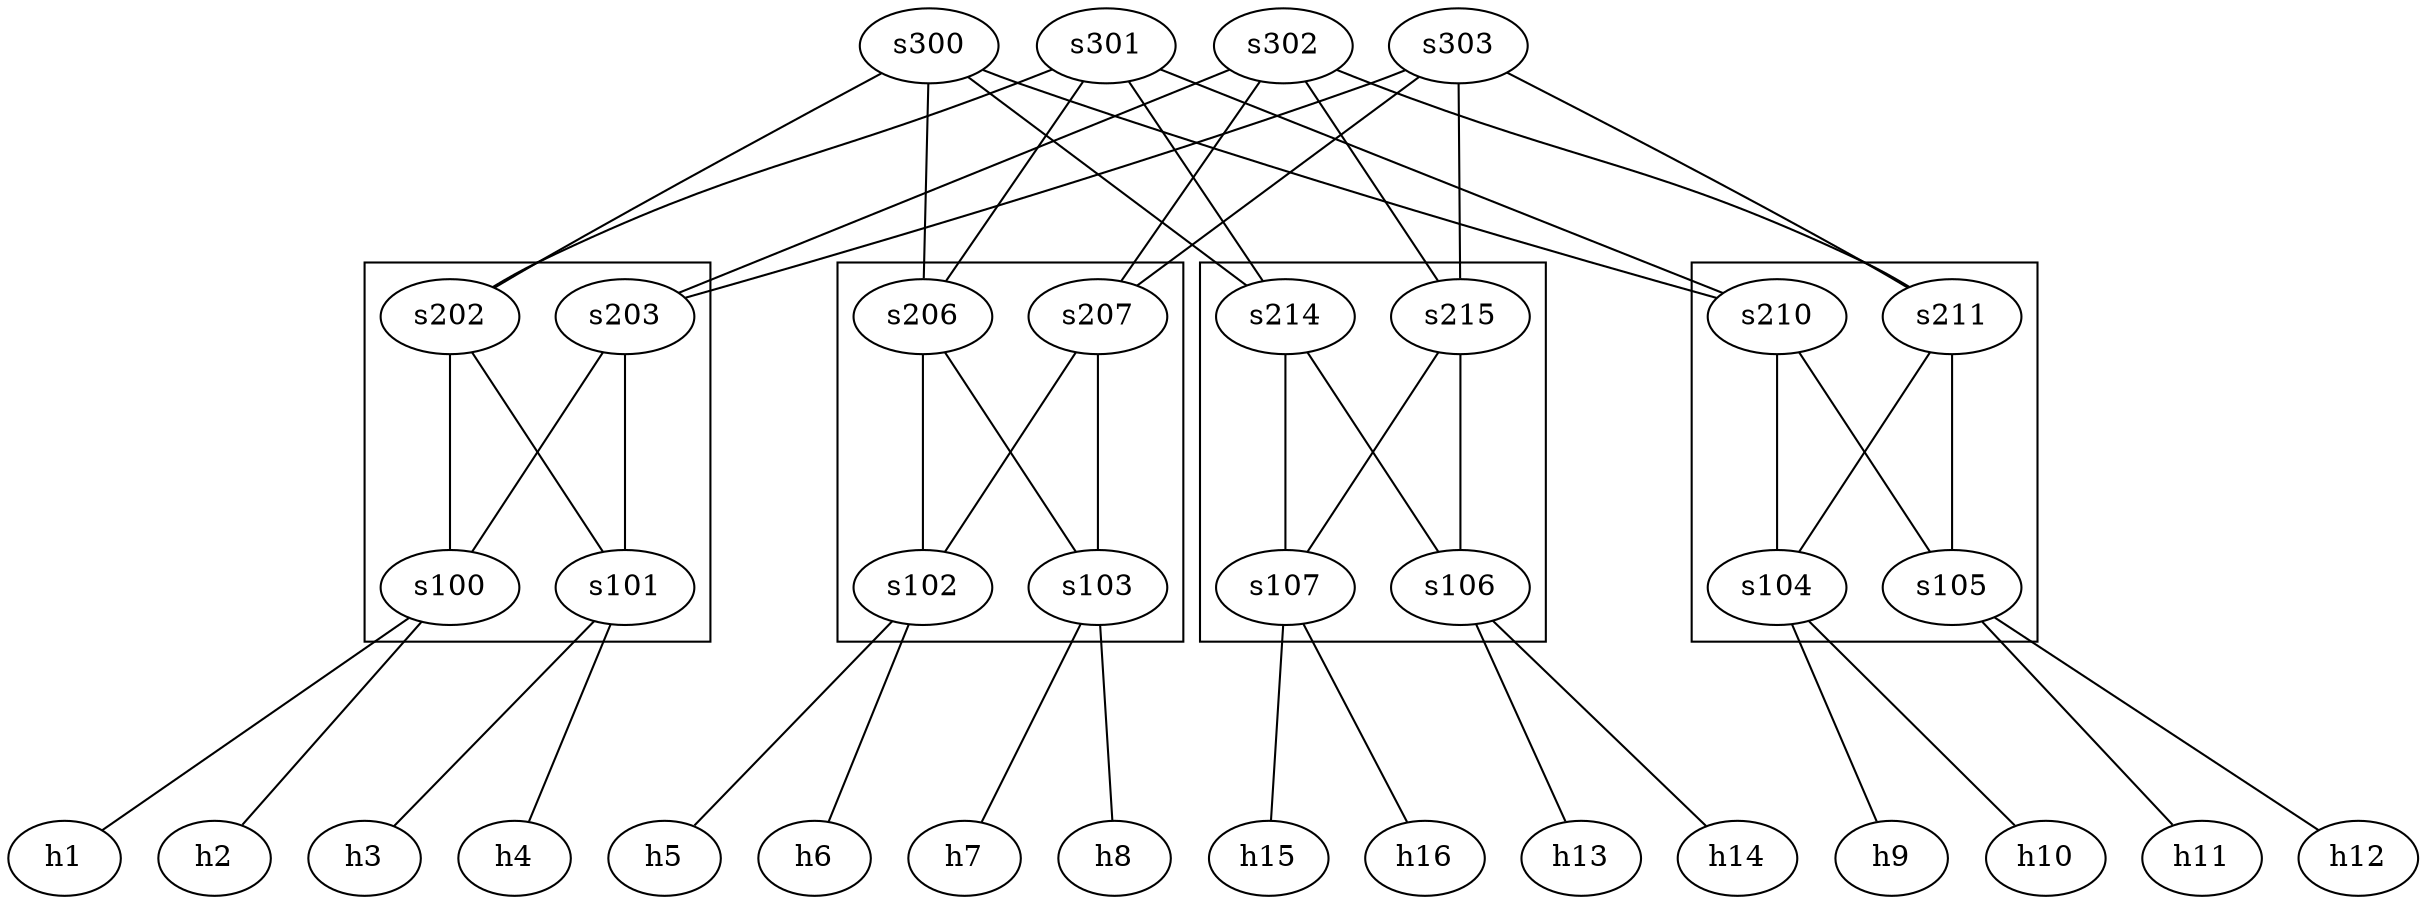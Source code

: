 strict graph G {
  newrank=true;
  graph [ranksep="1.3"];
  subgraph cluster_1 {
    s203 -- s100;
    s203 -- s101;
    s202 -- s100;
    s202 -- s101;
  }
  subgraph cluster_2 {
    s214 -- s106;
    s215 -- s106;
    s107 -- s214;
    s107 -- s215;
  }
  subgraph cluster_3 {
    s102 -- s207;
    s102 -- s206;
    s206 -- s103;
    s207 -- s103;
  }
  subgraph cluster_4 {
    s210 -- s104;
    s210 -- s105;
    s211 -- s104;
    s211 -- s105;
  }

  { rank=max;
    h1; h2; h3; h4; h5; h6; h7; h8; h9;
    h10; h11; h12; h13; h14; h15; h16;
  }
  { rank=same s207; s206; s203; s202; s214; s215; s210; s211; }
  { rank=same; s102; s107; s100; s103; s104; s105; s106; s101; }
  { rank=min; s302; s303; s300; s301;}

  h8 -- s103;
  h9 -- s104;
  h2 -- s100;
  h3 -- s101;
  h1 -- s100;
  h6 -- s102;
  h7 -- s103;
  h4 -- s101;
  h5 -- s102;
  h14 -- s106;
  h10 -- s104;
  h11 -- s105;
  h12 -- s105;
  h13 -- s106;
  s107 -- h15;
  s107 -- h16;

  s302 -- s215;
  s302 -- s211;
  s207 -- s302;
  s203 -- s302;

  s303 -- s215;
  s303 -- s211;
  s207 -- s303;
  s203 -- s303;

  s300 -- s214;
  s300 -- s210;
  s206 -- s300;
  s202 -- s300;

  s301 -- s214;
  s301 -- s210;
  s206 -- s301;
  s202 -- s301;

  //s100 -- s203 -- s303 -- s211 -- s104 [color=red,penwidth=2];
  // %%PATH%%
}

